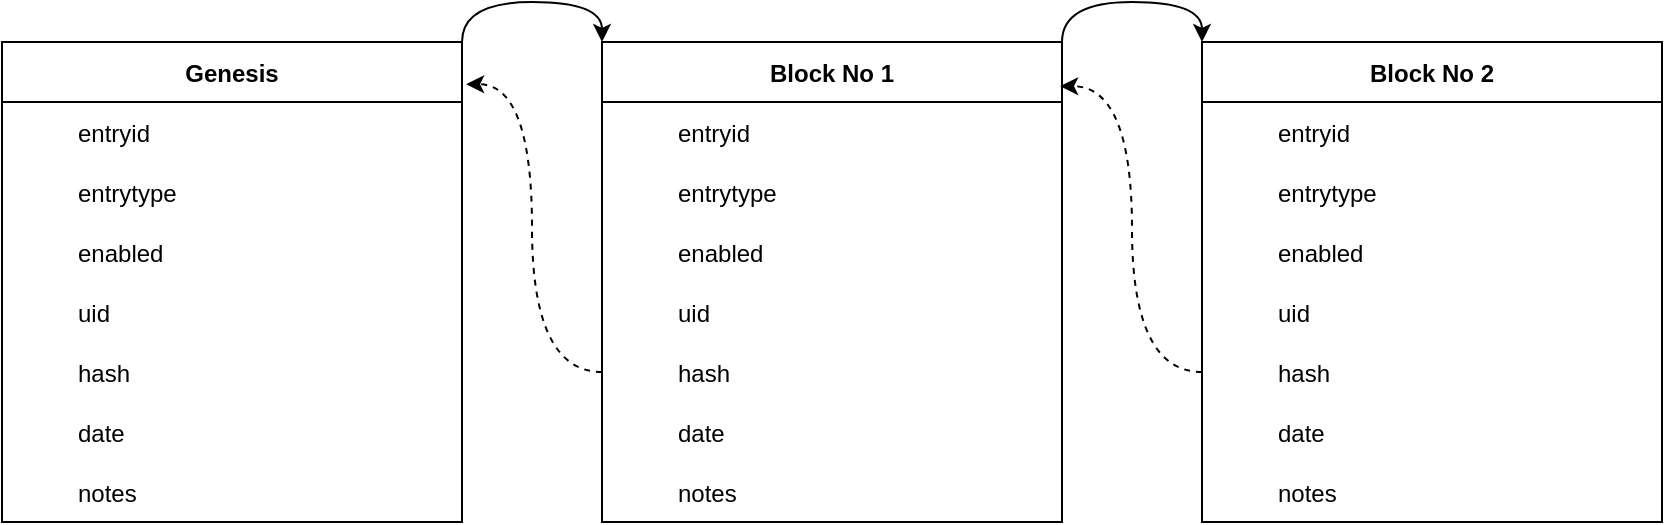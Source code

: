 <mxfile version="20.0.1" type="github">
  <diagram id="R2lEEEUBdFMjLlhIrx00" name="Page-1">
    <mxGraphModel dx="18" dy="507" grid="1" gridSize="10" guides="1" tooltips="1" connect="1" arrows="1" fold="1" page="1" pageScale="1" pageWidth="850" pageHeight="1100" math="0" shadow="0" extFonts="Permanent Marker^https://fonts.googleapis.com/css?family=Permanent+Marker">
      <root>
        <mxCell id="0" />
        <mxCell id="1" parent="0" />
        <mxCell id="kV1XtW-1DcfYpETjIKXX-112" style="edgeStyle=orthogonalEdgeStyle;curved=1;rounded=0;orthogonalLoop=1;jettySize=auto;html=1;exitX=1;exitY=0;exitDx=0;exitDy=0;entryX=0;entryY=0;entryDx=0;entryDy=0;" edge="1" parent="1" source="kV1XtW-1DcfYpETjIKXX-1" target="kV1XtW-1DcfYpETjIKXX-62">
          <mxGeometry relative="1" as="geometry" />
        </mxCell>
        <mxCell id="kV1XtW-1DcfYpETjIKXX-1" value="Genesis" style="shape=table;startSize=30;container=1;collapsible=1;childLayout=tableLayout;fixedRows=1;rowLines=0;fontStyle=1;align=center;resizeLast=1;rounded=0;horizontal=1;columnLines=0;resizeLastRow=0;swimlaneBody=1;swimlaneHead=1;top=1;bottom=1;left=1;" vertex="1" parent="1">
          <mxGeometry x="870" y="60" width="230" height="240" as="geometry" />
        </mxCell>
        <mxCell id="kV1XtW-1DcfYpETjIKXX-2" value="" style="shape=tableRow;horizontal=0;startSize=0;swimlaneHead=0;swimlaneBody=0;fillColor=none;collapsible=0;dropTarget=0;points=[[0,0.5],[1,0.5]];portConstraint=eastwest;top=0;left=0;right=0;bottom=0;" vertex="1" parent="kV1XtW-1DcfYpETjIKXX-1">
          <mxGeometry y="30" width="230" height="30" as="geometry" />
        </mxCell>
        <mxCell id="kV1XtW-1DcfYpETjIKXX-3" value="" style="shape=partialRectangle;connectable=0;fillColor=none;top=0;left=0;bottom=0;right=0;editable=1;overflow=hidden;" vertex="1" parent="kV1XtW-1DcfYpETjIKXX-2">
          <mxGeometry width="30" height="30" as="geometry">
            <mxRectangle width="30" height="30" as="alternateBounds" />
          </mxGeometry>
        </mxCell>
        <mxCell id="kV1XtW-1DcfYpETjIKXX-4" value="entryid" style="shape=partialRectangle;connectable=0;fillColor=none;top=0;left=0;bottom=0;right=0;align=left;spacingLeft=6;overflow=hidden;" vertex="1" parent="kV1XtW-1DcfYpETjIKXX-2">
          <mxGeometry x="30" width="200" height="30" as="geometry">
            <mxRectangle width="200" height="30" as="alternateBounds" />
          </mxGeometry>
        </mxCell>
        <mxCell id="kV1XtW-1DcfYpETjIKXX-5" value="" style="shape=tableRow;horizontal=0;startSize=0;swimlaneHead=0;swimlaneBody=0;fillColor=none;collapsible=0;dropTarget=0;points=[[0,0.5],[1,0.5]];portConstraint=eastwest;top=0;left=0;right=0;bottom=0;rounded=0;" vertex="1" parent="kV1XtW-1DcfYpETjIKXX-1">
          <mxGeometry y="60" width="230" height="30" as="geometry" />
        </mxCell>
        <mxCell id="kV1XtW-1DcfYpETjIKXX-6" value="" style="shape=partialRectangle;connectable=0;fillColor=none;top=0;left=0;bottom=0;right=0;editable=1;overflow=hidden;rounded=0;" vertex="1" parent="kV1XtW-1DcfYpETjIKXX-5">
          <mxGeometry width="30" height="30" as="geometry">
            <mxRectangle width="30" height="30" as="alternateBounds" />
          </mxGeometry>
        </mxCell>
        <mxCell id="kV1XtW-1DcfYpETjIKXX-7" value="entrytype" style="shape=partialRectangle;connectable=0;fillColor=none;top=0;left=0;bottom=0;right=0;align=left;spacingLeft=6;overflow=hidden;rounded=0;" vertex="1" parent="kV1XtW-1DcfYpETjIKXX-5">
          <mxGeometry x="30" width="200" height="30" as="geometry">
            <mxRectangle width="200" height="30" as="alternateBounds" />
          </mxGeometry>
        </mxCell>
        <mxCell id="kV1XtW-1DcfYpETjIKXX-8" value="" style="shape=tableRow;horizontal=0;startSize=0;swimlaneHead=0;swimlaneBody=0;fillColor=none;collapsible=0;dropTarget=0;points=[[0,0.5],[1,0.5]];portConstraint=eastwest;top=0;left=0;right=0;bottom=0;rounded=0;" vertex="1" parent="kV1XtW-1DcfYpETjIKXX-1">
          <mxGeometry y="90" width="230" height="30" as="geometry" />
        </mxCell>
        <mxCell id="kV1XtW-1DcfYpETjIKXX-9" value="" style="shape=partialRectangle;connectable=0;fillColor=none;top=0;left=0;bottom=0;right=0;editable=1;overflow=hidden;rounded=0;" vertex="1" parent="kV1XtW-1DcfYpETjIKXX-8">
          <mxGeometry width="30" height="30" as="geometry">
            <mxRectangle width="30" height="30" as="alternateBounds" />
          </mxGeometry>
        </mxCell>
        <mxCell id="kV1XtW-1DcfYpETjIKXX-10" value="enabled" style="shape=partialRectangle;connectable=0;fillColor=none;top=0;left=0;bottom=0;right=0;align=left;spacingLeft=6;overflow=hidden;rounded=0;" vertex="1" parent="kV1XtW-1DcfYpETjIKXX-8">
          <mxGeometry x="30" width="200" height="30" as="geometry">
            <mxRectangle width="200" height="30" as="alternateBounds" />
          </mxGeometry>
        </mxCell>
        <mxCell id="kV1XtW-1DcfYpETjIKXX-11" value="" style="shape=tableRow;horizontal=0;startSize=0;swimlaneHead=0;swimlaneBody=0;fillColor=none;collapsible=0;dropTarget=0;points=[[0,0.5],[1,0.5]];portConstraint=eastwest;top=0;left=0;right=0;bottom=0;rounded=0;" vertex="1" parent="kV1XtW-1DcfYpETjIKXX-1">
          <mxGeometry y="120" width="230" height="30" as="geometry" />
        </mxCell>
        <mxCell id="kV1XtW-1DcfYpETjIKXX-12" value="" style="shape=partialRectangle;connectable=0;fillColor=none;top=0;left=0;bottom=0;right=0;editable=1;overflow=hidden;rounded=0;" vertex="1" parent="kV1XtW-1DcfYpETjIKXX-11">
          <mxGeometry width="30" height="30" as="geometry">
            <mxRectangle width="30" height="30" as="alternateBounds" />
          </mxGeometry>
        </mxCell>
        <mxCell id="kV1XtW-1DcfYpETjIKXX-13" value="uid" style="shape=partialRectangle;connectable=0;fillColor=none;top=0;left=0;bottom=0;right=0;align=left;spacingLeft=6;overflow=hidden;rounded=0;" vertex="1" parent="kV1XtW-1DcfYpETjIKXX-11">
          <mxGeometry x="30" width="200" height="30" as="geometry">
            <mxRectangle width="200" height="30" as="alternateBounds" />
          </mxGeometry>
        </mxCell>
        <mxCell id="kV1XtW-1DcfYpETjIKXX-14" value="" style="shape=tableRow;horizontal=0;startSize=0;swimlaneHead=0;swimlaneBody=0;fillColor=none;collapsible=0;dropTarget=0;points=[[0,0.5],[1,0.5]];portConstraint=eastwest;top=0;left=0;right=0;bottom=0;rounded=0;" vertex="1" parent="kV1XtW-1DcfYpETjIKXX-1">
          <mxGeometry y="150" width="230" height="30" as="geometry" />
        </mxCell>
        <mxCell id="kV1XtW-1DcfYpETjIKXX-15" value="" style="shape=partialRectangle;connectable=0;fillColor=none;top=0;left=0;bottom=0;right=0;editable=1;overflow=hidden;rounded=0;" vertex="1" parent="kV1XtW-1DcfYpETjIKXX-14">
          <mxGeometry width="30" height="30" as="geometry">
            <mxRectangle width="30" height="30" as="alternateBounds" />
          </mxGeometry>
        </mxCell>
        <mxCell id="kV1XtW-1DcfYpETjIKXX-16" value="hash" style="shape=partialRectangle;connectable=0;fillColor=none;top=0;left=0;bottom=0;right=0;align=left;spacingLeft=6;overflow=hidden;rounded=0;" vertex="1" parent="kV1XtW-1DcfYpETjIKXX-14">
          <mxGeometry x="30" width="200" height="30" as="geometry">
            <mxRectangle width="200" height="30" as="alternateBounds" />
          </mxGeometry>
        </mxCell>
        <mxCell id="kV1XtW-1DcfYpETjIKXX-17" value="" style="shape=tableRow;horizontal=0;startSize=0;swimlaneHead=0;swimlaneBody=0;fillColor=none;collapsible=0;dropTarget=0;points=[[0,0.5],[1,0.5]];portConstraint=eastwest;top=0;left=0;right=0;bottom=0;rounded=0;" vertex="1" parent="kV1XtW-1DcfYpETjIKXX-1">
          <mxGeometry y="180" width="230" height="30" as="geometry" />
        </mxCell>
        <mxCell id="kV1XtW-1DcfYpETjIKXX-18" value="" style="shape=partialRectangle;connectable=0;fillColor=none;top=0;left=0;bottom=0;right=0;editable=1;overflow=hidden;rounded=0;" vertex="1" parent="kV1XtW-1DcfYpETjIKXX-17">
          <mxGeometry width="30" height="30" as="geometry">
            <mxRectangle width="30" height="30" as="alternateBounds" />
          </mxGeometry>
        </mxCell>
        <mxCell id="kV1XtW-1DcfYpETjIKXX-19" value="date" style="shape=partialRectangle;connectable=0;fillColor=none;top=0;left=0;bottom=0;right=0;align=left;spacingLeft=6;overflow=hidden;rounded=0;" vertex="1" parent="kV1XtW-1DcfYpETjIKXX-17">
          <mxGeometry x="30" width="200" height="30" as="geometry">
            <mxRectangle width="200" height="30" as="alternateBounds" />
          </mxGeometry>
        </mxCell>
        <mxCell id="kV1XtW-1DcfYpETjIKXX-59" value="" style="shape=tableRow;horizontal=0;startSize=0;swimlaneHead=0;swimlaneBody=0;fillColor=none;collapsible=0;dropTarget=0;points=[[0,0.5],[1,0.5]];portConstraint=eastwest;top=0;left=0;right=0;bottom=0;" vertex="1" parent="kV1XtW-1DcfYpETjIKXX-1">
          <mxGeometry y="210" width="230" height="30" as="geometry" />
        </mxCell>
        <mxCell id="kV1XtW-1DcfYpETjIKXX-60" value="" style="shape=partialRectangle;connectable=0;fillColor=none;top=0;left=0;bottom=0;right=0;editable=1;overflow=hidden;" vertex="1" parent="kV1XtW-1DcfYpETjIKXX-59">
          <mxGeometry width="30" height="30" as="geometry">
            <mxRectangle width="30" height="30" as="alternateBounds" />
          </mxGeometry>
        </mxCell>
        <mxCell id="kV1XtW-1DcfYpETjIKXX-61" value="notes" style="shape=partialRectangle;connectable=0;fillColor=none;top=0;left=0;bottom=0;right=0;align=left;spacingLeft=6;overflow=hidden;" vertex="1" parent="kV1XtW-1DcfYpETjIKXX-59">
          <mxGeometry x="30" width="200" height="30" as="geometry">
            <mxRectangle width="200" height="30" as="alternateBounds" />
          </mxGeometry>
        </mxCell>
        <mxCell id="kV1XtW-1DcfYpETjIKXX-113" style="edgeStyle=orthogonalEdgeStyle;curved=1;rounded=0;orthogonalLoop=1;jettySize=auto;html=1;exitX=1;exitY=0;exitDx=0;exitDy=0;entryX=0;entryY=0;entryDx=0;entryDy=0;" edge="1" parent="1" source="kV1XtW-1DcfYpETjIKXX-62" target="kV1XtW-1DcfYpETjIKXX-84">
          <mxGeometry relative="1" as="geometry" />
        </mxCell>
        <mxCell id="kV1XtW-1DcfYpETjIKXX-62" value="Block No 1" style="shape=table;startSize=30;container=1;collapsible=1;childLayout=tableLayout;fixedRows=1;rowLines=0;fontStyle=1;align=center;resizeLast=1;rounded=0;horizontal=1;columnLines=0;resizeLastRow=0;swimlaneBody=1;swimlaneHead=1;top=1;bottom=1;left=1;" vertex="1" parent="1">
          <mxGeometry x="1170" y="60" width="230" height="240" as="geometry" />
        </mxCell>
        <mxCell id="kV1XtW-1DcfYpETjIKXX-63" value="" style="shape=tableRow;horizontal=0;startSize=0;swimlaneHead=0;swimlaneBody=0;fillColor=none;collapsible=0;dropTarget=0;points=[[0,0.5],[1,0.5]];portConstraint=eastwest;top=0;left=0;right=0;bottom=0;" vertex="1" parent="kV1XtW-1DcfYpETjIKXX-62">
          <mxGeometry y="30" width="230" height="30" as="geometry" />
        </mxCell>
        <mxCell id="kV1XtW-1DcfYpETjIKXX-64" value="" style="shape=partialRectangle;connectable=0;fillColor=none;top=0;left=0;bottom=0;right=0;editable=1;overflow=hidden;" vertex="1" parent="kV1XtW-1DcfYpETjIKXX-63">
          <mxGeometry width="30" height="30" as="geometry">
            <mxRectangle width="30" height="30" as="alternateBounds" />
          </mxGeometry>
        </mxCell>
        <mxCell id="kV1XtW-1DcfYpETjIKXX-65" value="entryid" style="shape=partialRectangle;connectable=0;fillColor=none;top=0;left=0;bottom=0;right=0;align=left;spacingLeft=6;overflow=hidden;" vertex="1" parent="kV1XtW-1DcfYpETjIKXX-63">
          <mxGeometry x="30" width="200" height="30" as="geometry">
            <mxRectangle width="200" height="30" as="alternateBounds" />
          </mxGeometry>
        </mxCell>
        <mxCell id="kV1XtW-1DcfYpETjIKXX-66" value="" style="shape=tableRow;horizontal=0;startSize=0;swimlaneHead=0;swimlaneBody=0;fillColor=none;collapsible=0;dropTarget=0;points=[[0,0.5],[1,0.5]];portConstraint=eastwest;top=0;left=0;right=0;bottom=0;rounded=0;" vertex="1" parent="kV1XtW-1DcfYpETjIKXX-62">
          <mxGeometry y="60" width="230" height="30" as="geometry" />
        </mxCell>
        <mxCell id="kV1XtW-1DcfYpETjIKXX-67" value="" style="shape=partialRectangle;connectable=0;fillColor=none;top=0;left=0;bottom=0;right=0;editable=1;overflow=hidden;rounded=0;" vertex="1" parent="kV1XtW-1DcfYpETjIKXX-66">
          <mxGeometry width="30" height="30" as="geometry">
            <mxRectangle width="30" height="30" as="alternateBounds" />
          </mxGeometry>
        </mxCell>
        <mxCell id="kV1XtW-1DcfYpETjIKXX-68" value="entrytype" style="shape=partialRectangle;connectable=0;fillColor=none;top=0;left=0;bottom=0;right=0;align=left;spacingLeft=6;overflow=hidden;rounded=0;" vertex="1" parent="kV1XtW-1DcfYpETjIKXX-66">
          <mxGeometry x="30" width="200" height="30" as="geometry">
            <mxRectangle width="200" height="30" as="alternateBounds" />
          </mxGeometry>
        </mxCell>
        <mxCell id="kV1XtW-1DcfYpETjIKXX-69" value="" style="shape=tableRow;horizontal=0;startSize=0;swimlaneHead=0;swimlaneBody=0;fillColor=none;collapsible=0;dropTarget=0;points=[[0,0.5],[1,0.5]];portConstraint=eastwest;top=0;left=0;right=0;bottom=0;rounded=0;" vertex="1" parent="kV1XtW-1DcfYpETjIKXX-62">
          <mxGeometry y="90" width="230" height="30" as="geometry" />
        </mxCell>
        <mxCell id="kV1XtW-1DcfYpETjIKXX-70" value="" style="shape=partialRectangle;connectable=0;fillColor=none;top=0;left=0;bottom=0;right=0;editable=1;overflow=hidden;rounded=0;" vertex="1" parent="kV1XtW-1DcfYpETjIKXX-69">
          <mxGeometry width="30" height="30" as="geometry">
            <mxRectangle width="30" height="30" as="alternateBounds" />
          </mxGeometry>
        </mxCell>
        <mxCell id="kV1XtW-1DcfYpETjIKXX-71" value="enabled" style="shape=partialRectangle;connectable=0;fillColor=none;top=0;left=0;bottom=0;right=0;align=left;spacingLeft=6;overflow=hidden;rounded=0;" vertex="1" parent="kV1XtW-1DcfYpETjIKXX-69">
          <mxGeometry x="30" width="200" height="30" as="geometry">
            <mxRectangle width="200" height="30" as="alternateBounds" />
          </mxGeometry>
        </mxCell>
        <mxCell id="kV1XtW-1DcfYpETjIKXX-72" value="" style="shape=tableRow;horizontal=0;startSize=0;swimlaneHead=0;swimlaneBody=0;fillColor=none;collapsible=0;dropTarget=0;points=[[0,0.5],[1,0.5]];portConstraint=eastwest;top=0;left=0;right=0;bottom=0;rounded=0;" vertex="1" parent="kV1XtW-1DcfYpETjIKXX-62">
          <mxGeometry y="120" width="230" height="30" as="geometry" />
        </mxCell>
        <mxCell id="kV1XtW-1DcfYpETjIKXX-73" value="" style="shape=partialRectangle;connectable=0;fillColor=none;top=0;left=0;bottom=0;right=0;editable=1;overflow=hidden;rounded=0;" vertex="1" parent="kV1XtW-1DcfYpETjIKXX-72">
          <mxGeometry width="30" height="30" as="geometry">
            <mxRectangle width="30" height="30" as="alternateBounds" />
          </mxGeometry>
        </mxCell>
        <mxCell id="kV1XtW-1DcfYpETjIKXX-74" value="uid" style="shape=partialRectangle;connectable=0;fillColor=none;top=0;left=0;bottom=0;right=0;align=left;spacingLeft=6;overflow=hidden;rounded=0;" vertex="1" parent="kV1XtW-1DcfYpETjIKXX-72">
          <mxGeometry x="30" width="200" height="30" as="geometry">
            <mxRectangle width="200" height="30" as="alternateBounds" />
          </mxGeometry>
        </mxCell>
        <mxCell id="kV1XtW-1DcfYpETjIKXX-75" value="" style="shape=tableRow;horizontal=0;startSize=0;swimlaneHead=0;swimlaneBody=0;fillColor=none;collapsible=0;dropTarget=0;points=[[0,0.5],[1,0.5]];portConstraint=eastwest;top=0;left=0;right=0;bottom=0;rounded=0;" vertex="1" parent="kV1XtW-1DcfYpETjIKXX-62">
          <mxGeometry y="150" width="230" height="30" as="geometry" />
        </mxCell>
        <mxCell id="kV1XtW-1DcfYpETjIKXX-76" value="" style="shape=partialRectangle;connectable=0;fillColor=none;top=0;left=0;bottom=0;right=0;editable=1;overflow=hidden;rounded=0;" vertex="1" parent="kV1XtW-1DcfYpETjIKXX-75">
          <mxGeometry width="30" height="30" as="geometry">
            <mxRectangle width="30" height="30" as="alternateBounds" />
          </mxGeometry>
        </mxCell>
        <mxCell id="kV1XtW-1DcfYpETjIKXX-77" value="hash" style="shape=partialRectangle;connectable=0;fillColor=none;top=0;left=0;bottom=0;right=0;align=left;spacingLeft=6;overflow=hidden;rounded=0;" vertex="1" parent="kV1XtW-1DcfYpETjIKXX-75">
          <mxGeometry x="30" width="200" height="30" as="geometry">
            <mxRectangle width="200" height="30" as="alternateBounds" />
          </mxGeometry>
        </mxCell>
        <mxCell id="kV1XtW-1DcfYpETjIKXX-78" value="" style="shape=tableRow;horizontal=0;startSize=0;swimlaneHead=0;swimlaneBody=0;fillColor=none;collapsible=0;dropTarget=0;points=[[0,0.5],[1,0.5]];portConstraint=eastwest;top=0;left=0;right=0;bottom=0;rounded=0;" vertex="1" parent="kV1XtW-1DcfYpETjIKXX-62">
          <mxGeometry y="180" width="230" height="30" as="geometry" />
        </mxCell>
        <mxCell id="kV1XtW-1DcfYpETjIKXX-79" value="" style="shape=partialRectangle;connectable=0;fillColor=none;top=0;left=0;bottom=0;right=0;editable=1;overflow=hidden;rounded=0;" vertex="1" parent="kV1XtW-1DcfYpETjIKXX-78">
          <mxGeometry width="30" height="30" as="geometry">
            <mxRectangle width="30" height="30" as="alternateBounds" />
          </mxGeometry>
        </mxCell>
        <mxCell id="kV1XtW-1DcfYpETjIKXX-80" value="date" style="shape=partialRectangle;connectable=0;fillColor=none;top=0;left=0;bottom=0;right=0;align=left;spacingLeft=6;overflow=hidden;rounded=0;" vertex="1" parent="kV1XtW-1DcfYpETjIKXX-78">
          <mxGeometry x="30" width="200" height="30" as="geometry">
            <mxRectangle width="200" height="30" as="alternateBounds" />
          </mxGeometry>
        </mxCell>
        <mxCell id="kV1XtW-1DcfYpETjIKXX-81" value="" style="shape=tableRow;horizontal=0;startSize=0;swimlaneHead=0;swimlaneBody=0;fillColor=none;collapsible=0;dropTarget=0;points=[[0,0.5],[1,0.5]];portConstraint=eastwest;top=0;left=0;right=0;bottom=0;" vertex="1" parent="kV1XtW-1DcfYpETjIKXX-62">
          <mxGeometry y="210" width="230" height="30" as="geometry" />
        </mxCell>
        <mxCell id="kV1XtW-1DcfYpETjIKXX-82" value="" style="shape=partialRectangle;connectable=0;fillColor=none;top=0;left=0;bottom=0;right=0;editable=1;overflow=hidden;" vertex="1" parent="kV1XtW-1DcfYpETjIKXX-81">
          <mxGeometry width="30" height="30" as="geometry">
            <mxRectangle width="30" height="30" as="alternateBounds" />
          </mxGeometry>
        </mxCell>
        <mxCell id="kV1XtW-1DcfYpETjIKXX-83" value="notes" style="shape=partialRectangle;connectable=0;fillColor=none;top=0;left=0;bottom=0;right=0;align=left;spacingLeft=6;overflow=hidden;" vertex="1" parent="kV1XtW-1DcfYpETjIKXX-81">
          <mxGeometry x="30" width="200" height="30" as="geometry">
            <mxRectangle width="200" height="30" as="alternateBounds" />
          </mxGeometry>
        </mxCell>
        <mxCell id="kV1XtW-1DcfYpETjIKXX-84" value="Block No 2" style="shape=table;startSize=30;container=1;collapsible=1;childLayout=tableLayout;fixedRows=1;rowLines=0;fontStyle=1;align=center;resizeLast=1;rounded=0;horizontal=1;columnLines=0;resizeLastRow=0;swimlaneBody=1;swimlaneHead=1;top=1;bottom=1;left=1;" vertex="1" parent="1">
          <mxGeometry x="1470" y="60" width="230" height="240" as="geometry" />
        </mxCell>
        <mxCell id="kV1XtW-1DcfYpETjIKXX-85" value="" style="shape=tableRow;horizontal=0;startSize=0;swimlaneHead=0;swimlaneBody=0;fillColor=none;collapsible=0;dropTarget=0;points=[[0,0.5],[1,0.5]];portConstraint=eastwest;top=0;left=0;right=0;bottom=0;" vertex="1" parent="kV1XtW-1DcfYpETjIKXX-84">
          <mxGeometry y="30" width="230" height="30" as="geometry" />
        </mxCell>
        <mxCell id="kV1XtW-1DcfYpETjIKXX-86" value="" style="shape=partialRectangle;connectable=0;fillColor=none;top=0;left=0;bottom=0;right=0;editable=1;overflow=hidden;" vertex="1" parent="kV1XtW-1DcfYpETjIKXX-85">
          <mxGeometry width="30" height="30" as="geometry">
            <mxRectangle width="30" height="30" as="alternateBounds" />
          </mxGeometry>
        </mxCell>
        <mxCell id="kV1XtW-1DcfYpETjIKXX-87" value="entryid" style="shape=partialRectangle;connectable=0;fillColor=none;top=0;left=0;bottom=0;right=0;align=left;spacingLeft=6;overflow=hidden;" vertex="1" parent="kV1XtW-1DcfYpETjIKXX-85">
          <mxGeometry x="30" width="200" height="30" as="geometry">
            <mxRectangle width="200" height="30" as="alternateBounds" />
          </mxGeometry>
        </mxCell>
        <mxCell id="kV1XtW-1DcfYpETjIKXX-88" value="" style="shape=tableRow;horizontal=0;startSize=0;swimlaneHead=0;swimlaneBody=0;fillColor=none;collapsible=0;dropTarget=0;points=[[0,0.5],[1,0.5]];portConstraint=eastwest;top=0;left=0;right=0;bottom=0;rounded=0;" vertex="1" parent="kV1XtW-1DcfYpETjIKXX-84">
          <mxGeometry y="60" width="230" height="30" as="geometry" />
        </mxCell>
        <mxCell id="kV1XtW-1DcfYpETjIKXX-89" value="" style="shape=partialRectangle;connectable=0;fillColor=none;top=0;left=0;bottom=0;right=0;editable=1;overflow=hidden;rounded=0;" vertex="1" parent="kV1XtW-1DcfYpETjIKXX-88">
          <mxGeometry width="30" height="30" as="geometry">
            <mxRectangle width="30" height="30" as="alternateBounds" />
          </mxGeometry>
        </mxCell>
        <mxCell id="kV1XtW-1DcfYpETjIKXX-90" value="entrytype" style="shape=partialRectangle;connectable=0;fillColor=none;top=0;left=0;bottom=0;right=0;align=left;spacingLeft=6;overflow=hidden;rounded=0;" vertex="1" parent="kV1XtW-1DcfYpETjIKXX-88">
          <mxGeometry x="30" width="200" height="30" as="geometry">
            <mxRectangle width="200" height="30" as="alternateBounds" />
          </mxGeometry>
        </mxCell>
        <mxCell id="kV1XtW-1DcfYpETjIKXX-91" value="" style="shape=tableRow;horizontal=0;startSize=0;swimlaneHead=0;swimlaneBody=0;fillColor=none;collapsible=0;dropTarget=0;points=[[0,0.5],[1,0.5]];portConstraint=eastwest;top=0;left=0;right=0;bottom=0;rounded=0;" vertex="1" parent="kV1XtW-1DcfYpETjIKXX-84">
          <mxGeometry y="90" width="230" height="30" as="geometry" />
        </mxCell>
        <mxCell id="kV1XtW-1DcfYpETjIKXX-92" value="" style="shape=partialRectangle;connectable=0;fillColor=none;top=0;left=0;bottom=0;right=0;editable=1;overflow=hidden;rounded=0;" vertex="1" parent="kV1XtW-1DcfYpETjIKXX-91">
          <mxGeometry width="30" height="30" as="geometry">
            <mxRectangle width="30" height="30" as="alternateBounds" />
          </mxGeometry>
        </mxCell>
        <mxCell id="kV1XtW-1DcfYpETjIKXX-93" value="enabled" style="shape=partialRectangle;connectable=0;fillColor=none;top=0;left=0;bottom=0;right=0;align=left;spacingLeft=6;overflow=hidden;rounded=0;" vertex="1" parent="kV1XtW-1DcfYpETjIKXX-91">
          <mxGeometry x="30" width="200" height="30" as="geometry">
            <mxRectangle width="200" height="30" as="alternateBounds" />
          </mxGeometry>
        </mxCell>
        <mxCell id="kV1XtW-1DcfYpETjIKXX-94" value="" style="shape=tableRow;horizontal=0;startSize=0;swimlaneHead=0;swimlaneBody=0;fillColor=none;collapsible=0;dropTarget=0;points=[[0,0.5],[1,0.5]];portConstraint=eastwest;top=0;left=0;right=0;bottom=0;rounded=0;" vertex="1" parent="kV1XtW-1DcfYpETjIKXX-84">
          <mxGeometry y="120" width="230" height="30" as="geometry" />
        </mxCell>
        <mxCell id="kV1XtW-1DcfYpETjIKXX-95" value="" style="shape=partialRectangle;connectable=0;fillColor=none;top=0;left=0;bottom=0;right=0;editable=1;overflow=hidden;rounded=0;" vertex="1" parent="kV1XtW-1DcfYpETjIKXX-94">
          <mxGeometry width="30" height="30" as="geometry">
            <mxRectangle width="30" height="30" as="alternateBounds" />
          </mxGeometry>
        </mxCell>
        <mxCell id="kV1XtW-1DcfYpETjIKXX-96" value="uid" style="shape=partialRectangle;connectable=0;fillColor=none;top=0;left=0;bottom=0;right=0;align=left;spacingLeft=6;overflow=hidden;rounded=0;" vertex="1" parent="kV1XtW-1DcfYpETjIKXX-94">
          <mxGeometry x="30" width="200" height="30" as="geometry">
            <mxRectangle width="200" height="30" as="alternateBounds" />
          </mxGeometry>
        </mxCell>
        <mxCell id="kV1XtW-1DcfYpETjIKXX-97" value="" style="shape=tableRow;horizontal=0;startSize=0;swimlaneHead=0;swimlaneBody=0;fillColor=none;collapsible=0;dropTarget=0;points=[[0,0.5],[1,0.5]];portConstraint=eastwest;top=0;left=0;right=0;bottom=0;rounded=0;" vertex="1" parent="kV1XtW-1DcfYpETjIKXX-84">
          <mxGeometry y="150" width="230" height="30" as="geometry" />
        </mxCell>
        <mxCell id="kV1XtW-1DcfYpETjIKXX-98" value="" style="shape=partialRectangle;connectable=0;fillColor=none;top=0;left=0;bottom=0;right=0;editable=1;overflow=hidden;rounded=0;" vertex="1" parent="kV1XtW-1DcfYpETjIKXX-97">
          <mxGeometry width="30" height="30" as="geometry">
            <mxRectangle width="30" height="30" as="alternateBounds" />
          </mxGeometry>
        </mxCell>
        <mxCell id="kV1XtW-1DcfYpETjIKXX-99" value="hash" style="shape=partialRectangle;connectable=0;fillColor=none;top=0;left=0;bottom=0;right=0;align=left;spacingLeft=6;overflow=hidden;rounded=0;" vertex="1" parent="kV1XtW-1DcfYpETjIKXX-97">
          <mxGeometry x="30" width="200" height="30" as="geometry">
            <mxRectangle width="200" height="30" as="alternateBounds" />
          </mxGeometry>
        </mxCell>
        <mxCell id="kV1XtW-1DcfYpETjIKXX-100" value="" style="shape=tableRow;horizontal=0;startSize=0;swimlaneHead=0;swimlaneBody=0;fillColor=none;collapsible=0;dropTarget=0;points=[[0,0.5],[1,0.5]];portConstraint=eastwest;top=0;left=0;right=0;bottom=0;rounded=0;" vertex="1" parent="kV1XtW-1DcfYpETjIKXX-84">
          <mxGeometry y="180" width="230" height="30" as="geometry" />
        </mxCell>
        <mxCell id="kV1XtW-1DcfYpETjIKXX-101" value="" style="shape=partialRectangle;connectable=0;fillColor=none;top=0;left=0;bottom=0;right=0;editable=1;overflow=hidden;rounded=0;" vertex="1" parent="kV1XtW-1DcfYpETjIKXX-100">
          <mxGeometry width="30" height="30" as="geometry">
            <mxRectangle width="30" height="30" as="alternateBounds" />
          </mxGeometry>
        </mxCell>
        <mxCell id="kV1XtW-1DcfYpETjIKXX-102" value="date" style="shape=partialRectangle;connectable=0;fillColor=none;top=0;left=0;bottom=0;right=0;align=left;spacingLeft=6;overflow=hidden;rounded=0;" vertex="1" parent="kV1XtW-1DcfYpETjIKXX-100">
          <mxGeometry x="30" width="200" height="30" as="geometry">
            <mxRectangle width="200" height="30" as="alternateBounds" />
          </mxGeometry>
        </mxCell>
        <mxCell id="kV1XtW-1DcfYpETjIKXX-103" value="" style="shape=tableRow;horizontal=0;startSize=0;swimlaneHead=0;swimlaneBody=0;fillColor=none;collapsible=0;dropTarget=0;points=[[0,0.5],[1,0.5]];portConstraint=eastwest;top=0;left=0;right=0;bottom=0;" vertex="1" parent="kV1XtW-1DcfYpETjIKXX-84">
          <mxGeometry y="210" width="230" height="30" as="geometry" />
        </mxCell>
        <mxCell id="kV1XtW-1DcfYpETjIKXX-104" value="" style="shape=partialRectangle;connectable=0;fillColor=none;top=0;left=0;bottom=0;right=0;editable=1;overflow=hidden;" vertex="1" parent="kV1XtW-1DcfYpETjIKXX-103">
          <mxGeometry width="30" height="30" as="geometry">
            <mxRectangle width="30" height="30" as="alternateBounds" />
          </mxGeometry>
        </mxCell>
        <mxCell id="kV1XtW-1DcfYpETjIKXX-105" value="notes" style="shape=partialRectangle;connectable=0;fillColor=none;top=0;left=0;bottom=0;right=0;align=left;spacingLeft=6;overflow=hidden;" vertex="1" parent="kV1XtW-1DcfYpETjIKXX-103">
          <mxGeometry x="30" width="200" height="30" as="geometry">
            <mxRectangle width="200" height="30" as="alternateBounds" />
          </mxGeometry>
        </mxCell>
        <mxCell id="kV1XtW-1DcfYpETjIKXX-109" style="edgeStyle=orthogonalEdgeStyle;rounded=0;orthogonalLoop=1;jettySize=auto;html=1;entryX=1.009;entryY=0.088;entryDx=0;entryDy=0;entryPerimeter=0;curved=1;dashed=1;" edge="1" parent="1" source="kV1XtW-1DcfYpETjIKXX-75" target="kV1XtW-1DcfYpETjIKXX-1">
          <mxGeometry relative="1" as="geometry">
            <mxPoint x="1120" y="90" as="targetPoint" />
          </mxGeometry>
        </mxCell>
        <mxCell id="kV1XtW-1DcfYpETjIKXX-114" style="edgeStyle=orthogonalEdgeStyle;curved=1;rounded=0;orthogonalLoop=1;jettySize=auto;html=1;entryX=0.996;entryY=0.092;entryDx=0;entryDy=0;entryPerimeter=0;dashed=1;" edge="1" parent="1" source="kV1XtW-1DcfYpETjIKXX-97" target="kV1XtW-1DcfYpETjIKXX-62">
          <mxGeometry relative="1" as="geometry" />
        </mxCell>
      </root>
    </mxGraphModel>
  </diagram>
</mxfile>
